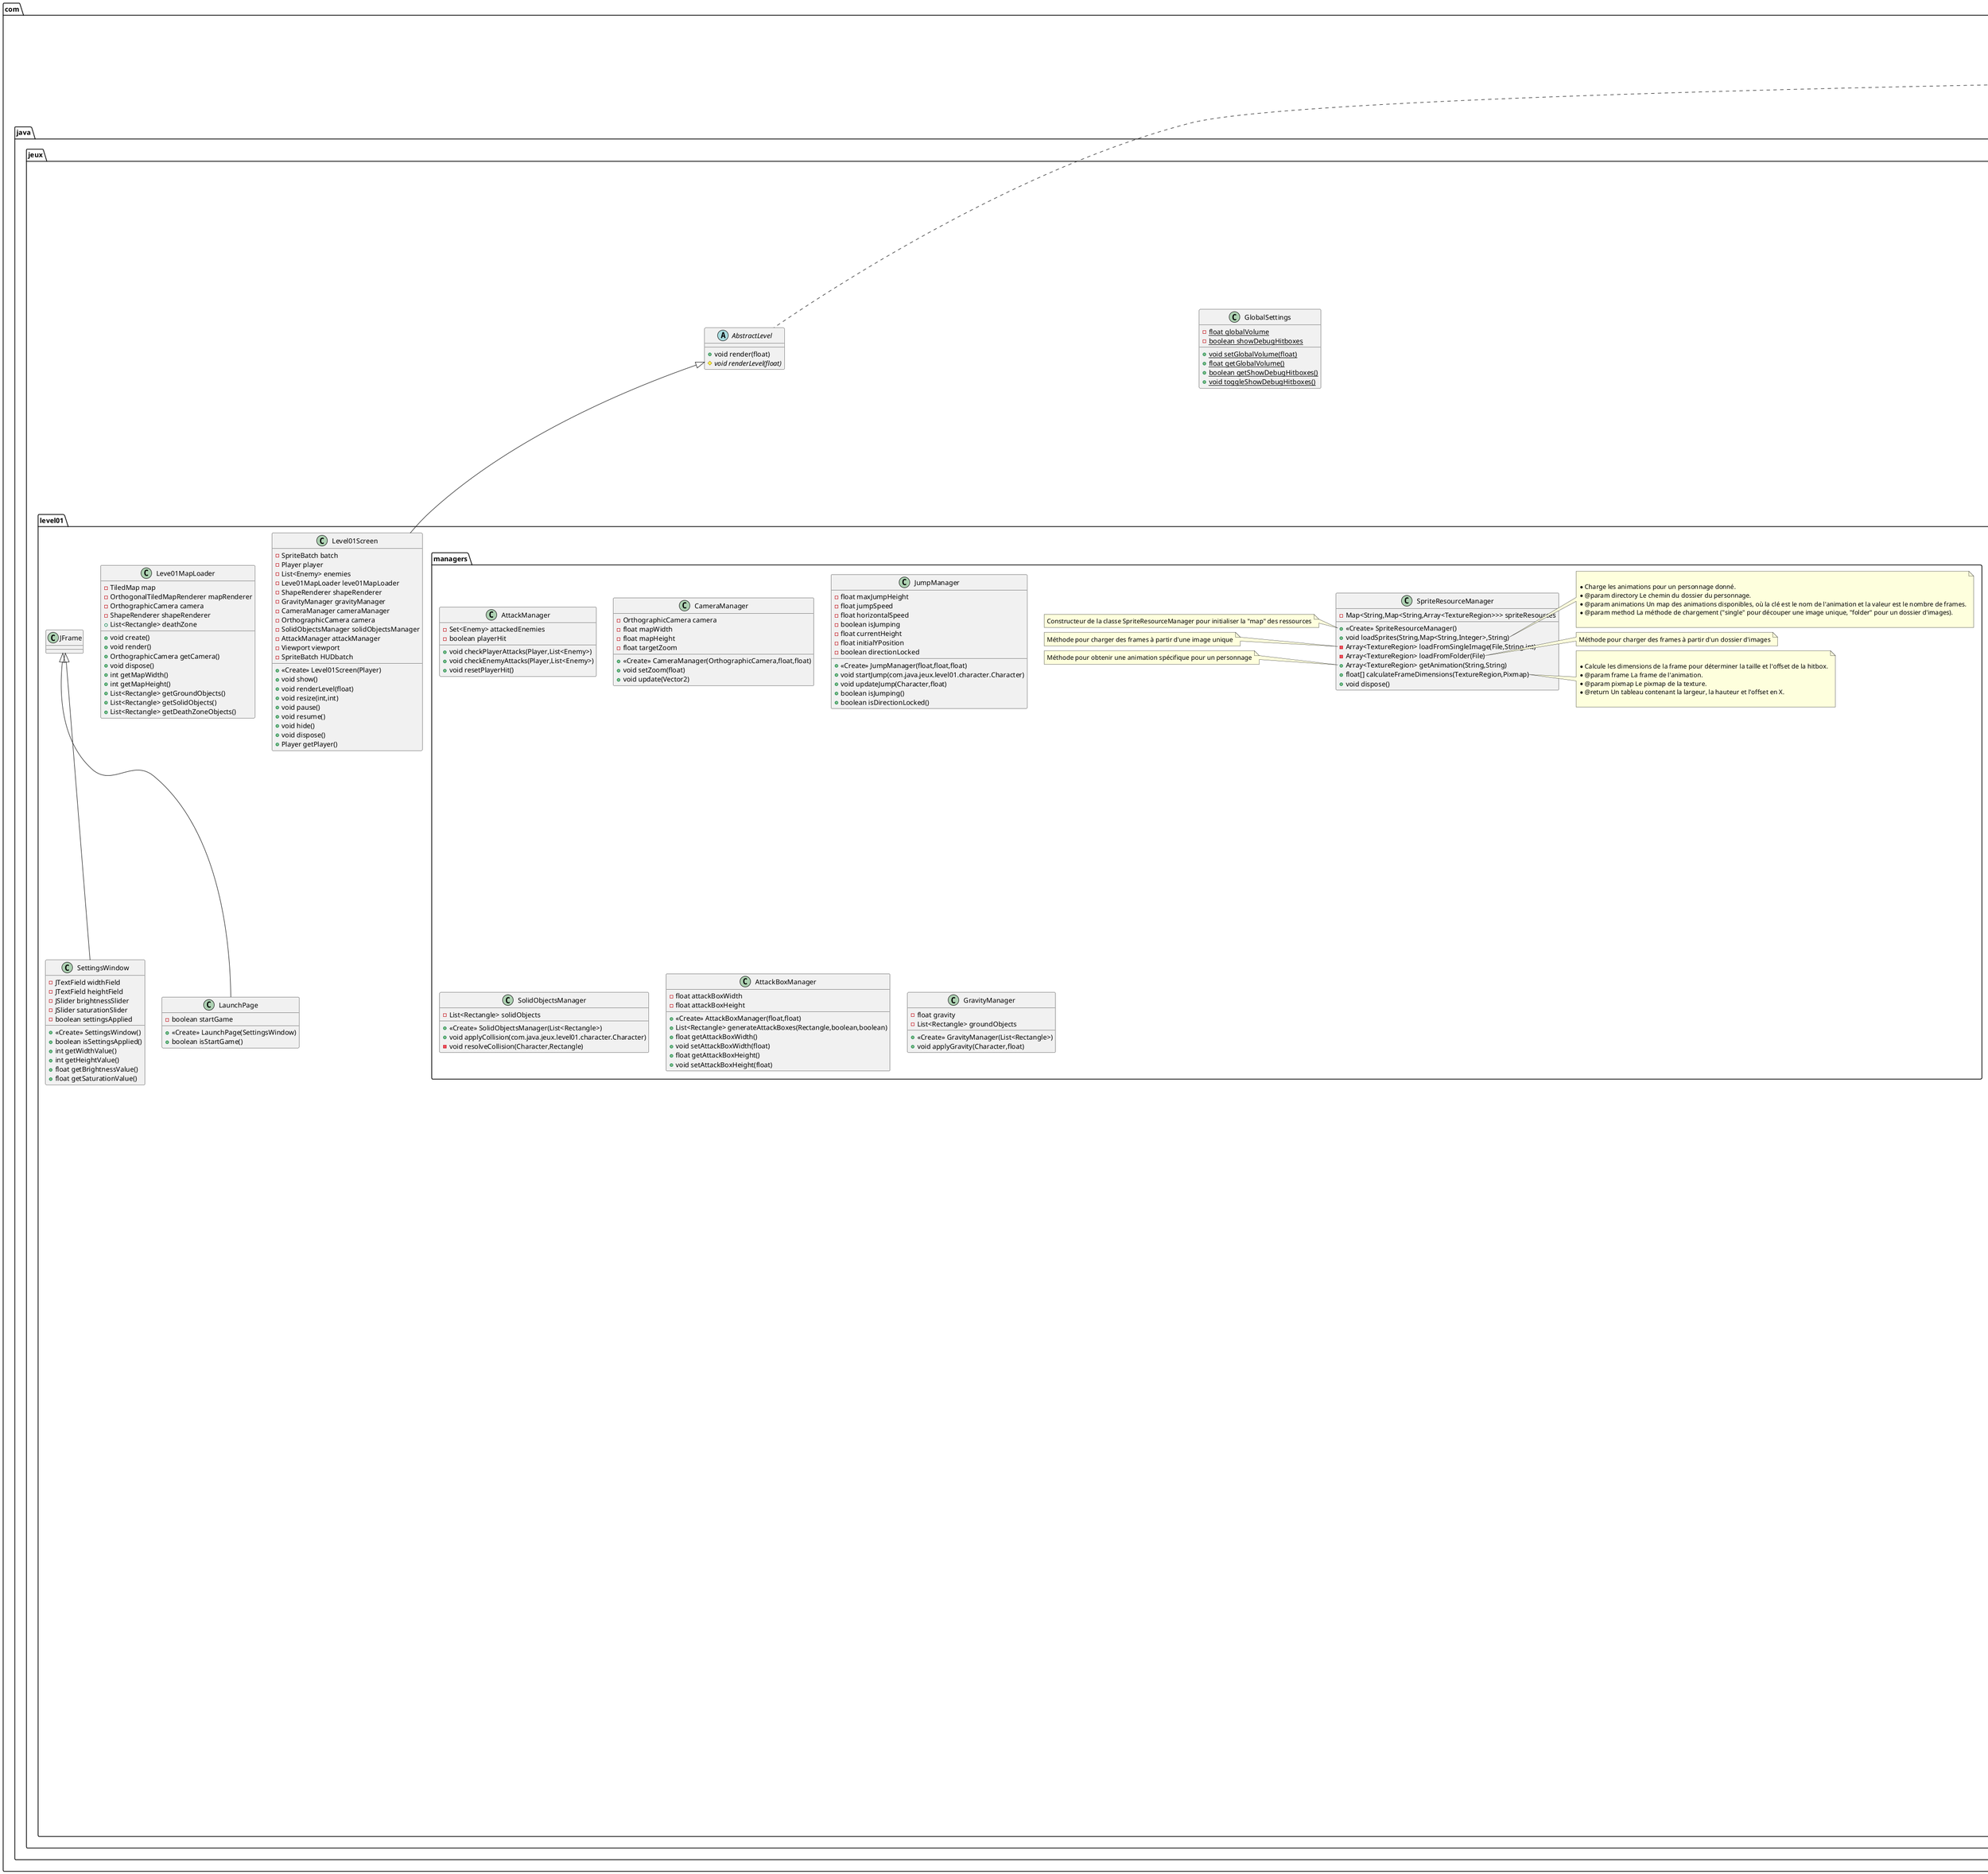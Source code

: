 @startuml
class com.java.jeux.lwjgl3.RoomTest.RoomTestMapLoad {
- TiledMap map
- OrthogonalTiledMapRenderer mapRenderer
- OrthographicCamera camera
- ShapeRenderer shapeRenderer
+ void create()
+ void render()
+ OrthographicCamera getCamera()
+ void dispose()
+ int getMapWidth()
+ int getMapHeight()
+ List<Rectangle> getGroundObjects()
+ List<Rectangle> getBorders(String)
+ List<Rectangle> getSolidObjects()
}


interface com.java.jeux.level01.contracts.CharacterState {
~ Vector2 getPosition()
~ void setPosition(Vector2)
~ float getWidth()
~ float getHeight()
~ Rectangle getHitBox()
~ float getWeightBetweenHitBoxAndSprite()
~ Vector2 getVelocity()
~ void setVelocity(Vector2)
~ boolean isFacingRight()
~ boolean isOnGround()
~ void setOnGround(boolean)
~ boolean isColliding()
~ void setColliding(boolean)
~ boolean isAttacking()
~ boolean hurt()
}

interface com.java.jeux.level01.contracts.DeathCycle {
~ int getMaxHealth()
~ int getHealth()
~ boolean isAlive()
~ boolean isDying()
~ boolean isDead()
~ void setHealth(int)
~ void setMaxHealth(int)
~ int getAttackDamage()
~ void takeDamage(int)
~ void heal(int)
~ void die()
~ void respawn()
~ boolean hurt()
}

class com.java.jeux.lwjgl3.RoomTest.MapsBordersManager {
- List<Rectangle> leftBorders
- List<Rectangle> upBorders
- List<Rectangle> rightBorders
+ <<Create>> MapsBordersManager(List<Rectangle>,List<Rectangle>,List<Rectangle>)
+ void applyBorders(Character)
}


class com.java.jeux.level01.character.Ennemies.Gorgon_3 {
- SpriteResourceManager spriteManager
- Pixmap currentPixmap
+ <<Create>> Gorgon_3(float,float,int,int,Player)
+ void create()
- Pixmap preparePixmap()
+ boolean isFacingRight()
+ void dispose()
+ Rectangle getHitBox()
}


class com.java.jeux.ChateauVania {
- {static} ChateauVania INSTANCE
- {static} Skin uiSkin
- Player player
+ {static} Skin getUiSkin()
+ void create()
+ void startGame()
+ {static} ChateauVania getInstance()
}
note top of com.java.jeux.ChateauVania
 {@link com.badlogic.gdx.ApplicationListener} implementation shared by all platforms. 
end note



abstract class com.java.jeux.level01.character.Character {
# Vector2 position
# Vector2 velocity
# boolean onGround
# boolean facingRight
# float hitboxOffsetX
# float spriteWidth
# float elapsedTime
# boolean isDead
# Sound deathSound
# boolean isAttacking
# boolean isColliding
# int MaxHealth
# {static} int currentHealth
# int AttackDamage
+ <<Create>> Character(float,float,int,int)
+ {abstract}void create()
+ {abstract}void update(float)
+ {abstract}void render(SpriteBatch)
+ {abstract}void dispose()
+ boolean isFacingRight()
+ {abstract}Rectangle getHitBox()
+ float getWidth()
+ float getHeight()
+ Vector2 getPosition()
+ void setPosition(Vector2)
+ Vector2 getVelocity()
+ void setVelocity(Vector2)
+ boolean isOnGround()
+ void setOnGround(boolean)
+ boolean isColliding()
+ void setColliding(boolean)
+ float getWeightBetweenHitBoxAndSprite()
+ int getMaxHealth()
+ int getHealth()
+ void setHealth(int)
+ void setMaxHealth(int)
+ boolean isAlive()
+ void takeDamage(int)
+ void heal(int)
+ void die()
+ void respawn()
+ boolean isDying()
+ boolean isDead()
+ boolean hurt()
+ int getAttackDamage()
+ boolean isAttacking()
}


class com.java.jeux.lwjgl3.RoomTest.Gorgon_3 {
- SpriteResourceManager spriteManager
- Pixmap currentPixmap
+ <<Create>> Gorgon_3(float,float)
+ void create()
- Pixmap preparePixmap()
+ boolean isFacingRight()
+ void dispose()
}


class com.java.jeux.level01.Level01Screen {
- SpriteBatch batch
- Player player
- List<Enemy> enemies
- Leve01MapLoader leve01MapLoader
- ShapeRenderer shapeRenderer
- GravityManager gravityManager
- CameraManager cameraManager
- OrthographicCamera camera
- SolidObjectsManager solidObjectsManager
- AttackManager attackManager
- Viewport viewport
- SpriteBatch HUDbatch
+ <<Create>> Level01Screen(Player)
+ void show()
+ void renderLevel(float)
+ void resize(int,int)
+ void pause()
+ void resume()
+ void hide()
+ void dispose()
+ Player getPlayer()
}


class com.java.jeux.level01.SettingsWindow {
- JTextField widthField
- JTextField heightField
- JSlider brightnessSlider
- JSlider saturationSlider
- boolean settingsApplied
+ <<Create>> SettingsWindow()
+ boolean isSettingsApplied()
+ int getWidthValue()
+ int getHeightValue()
+ float getBrightnessValue()
+ float getSaturationValue()
}


abstract class com.java.jeux.lwjgl3.RoomTest.Ennemies {
# Animation<TextureRegion> idleAnimation
# Animation<TextureRegion> deadAnimation
# Sound deathSound
# boolean isDying
# float deathTimer
# float repopTime
# float preRepopTime
+ <<Create>> Ennemies(float,float)
+ void update(float)
+ void render(SpriteBatch)
+ void die()
+ void respawn()
+ Rectangle getHitBox()
}


class com.java.jeux.lwjgl3.PlayerTest {
- Player player
+ void setUp()
+ void testInitialLives()
+ void testInitialAttackState()
+ void testInitialPosition()
}


abstract class com.java.jeux.level01.character.Enemy {
# Animation<TextureRegion> idleAnimation
# Animation<TextureRegion> deadAnimation
# Animation<TextureRegion> hurtAnimation
# Animation<TextureRegion> walkAnimation
# float deathTimer
# float repopTime
# float preRepopTime
- float hurtElapsedTime
# float detectionRadius
# float moveSpeed
# Player player
+ <<Create>> Enemy(float,float,int,int,Player)
+ void update(float)
+ void render(SpriteBatch)
+ boolean detectPlayer()
+ Player getPlayer()
+ void moveTowardsPlayer(float)
+ Animation<TextureRegion> getIdleAnimation()
+ Animation<TextureRegion> getDeadAnimation()
+ Animation<TextureRegion> getHurtAnimation()
+ Animation<TextureRegion> getWalkAnimation()
+ float getRepopTime()
+ float getDeathTimer()
+ void respawn()
}


class com.java.jeux.lwjgl3.RoomTest.GravityTest {
- float gravity
- List<Rectangle> groundObjects
+ <<Create>> GravityTest(List<Rectangle>)
+ void applyGravity(Character,float)
}


class com.java.jeux.level01.managers.AttackManager {
- Set<Enemy> attackedEnemies
- boolean playerHit
+ void checkPlayerAttacks(Player,List<Enemy>)
+ void checkEnemyAttacks(Player,List<Enemy>)
+ void resetPlayerHit()
}


class com.java.jeux.level01.managers.CameraManager {
- OrthographicCamera camera
- float mapWidth
- float mapHeight
- float targetZoom
+ <<Create>> CameraManager(OrthographicCamera,float,float)
+ void setZoom(float)
+ void update(Vector2)
}


class com.java.jeux.lwjgl3.RoomTest.RoomTestLevel {
- SpriteBatch batch
- Player player
- List<Ennemies> enemies
- RoomTestMapLoad roomTestMapLoad
- ShapeRenderer shapeRenderer
- GravityTest gravityTest
- CameraController cameraController
- OrthographicCamera camera
- MapsBordersManager mapsBordersManager
- SolidObjectsManager solidObjectsManager
+ void create()
+ void render()
- void checkCollision(Ennemies)
+ void dispose()
}


class com.java.jeux.level01.managers.JumpManager {
- float maxJumpHeight
- float jumpSpeed
- float horizontalSpeed
- boolean isJumping
- float currentHeight
- float initialYPosition
- boolean directionLocked
+ <<Create>> JumpManager(float,float,float)
+ void startJump(com.java.jeux.level01.character.Character)
+ void updateJump(Character,float)
+ boolean isJumping()
+ boolean isDirectionLocked()
}


class com.java.jeux.lwjgl3.RoomTest.Gorgon_2 {
- SpriteResourceManager spriteManager
- Pixmap currentPixmap
+ <<Create>> Gorgon_2(float,float)
+ void create()
- Pixmap preparePixmap()
+ boolean isFacingRight()
+ void dispose()
}


class com.java.jeux.level01.managers.SolidObjectsManager {
- List<Rectangle> solidObjects
+ <<Create>> SolidObjectsManager(List<Rectangle>)
+ void applyCollision(com.java.jeux.level01.character.Character)
- void resolveCollision(Character,Rectangle)
}


class com.java.jeux.lwjgl3.RoomTest.SolidObjectsManager {
- List<Rectangle> solidObjects
+ <<Create>> SolidObjectsManager(List<Rectangle>)
+ void applyCollision(Character)
- void resolveCollision(Character,Rectangle)
}


interface com.java.jeux.level01.contracts.PlayerActions {
~ int getLives()
~ void setLives(int)
~ List<Rectangle> getAttackBoxes()
~ Animation<TextureRegion> getCurrentAnimation()
~ void setCurrentAnimation(Animation<TextureRegion>)
~ void startInvincibility()
~ boolean isInvincible()
~ void startKnockBack()
~ boolean isKnockedBack()
}

class com.java.jeux.lwjgl3.RoomTest.Player {
- SpriteBatch batch
- Animation<TextureRegion> idleAnimation
- Animation<TextureRegion> currentAnimation
- float elapsedTime
- float speed
+ boolean facingRight
- SpriteResourceManager spriteManager
- Pixmap currentPixmap
- Jump jump
- String lastDirection
+ <<Create>> Player(float,float)
+ void create()
- Pixmap preparePixmap()
+ void render(SpriteBatch)
+ void update(float)
- void handleMovement(float)
+ boolean isAttacking()
+ float getWidth()
+ float getHeight()
+ boolean isFacingRight()
+ void dispose()
+ Rectangle getHitBox()
+ float getX()
+ float getY()
+ List<Rectangle> getAttackBoxes()
}


class com.java.jeux.level01.LaunchPage {
- boolean startGame
+ <<Create>> LaunchPage(SettingsWindow)
+ boolean isStartGame()
}


class com.java.jeux.GameOverScreen {
- Stage stage
+ <<Create>> GameOverScreen()
+ void show()
+ void render(float)
+ void resize(int,int)
+ void pause()
+ void resume()
+ void hide()
+ void dispose()
}


interface com.java.jeux.level01.contracts.EnemyBehavior {
~ boolean detectPlayer()
~ Player getPlayer()
~ void moveTowardsPlayer(float)
~ Animation<TextureRegion> getIdleAnimation()
~ Animation<TextureRegion> getDeadAnimation()
~ Animation<TextureRegion> getHurtAnimation()
~ Animation<TextureRegion> getWalkAnimation()
~ void respawn()
~ float getRepopTime()
~ float getDeathTimer()
}

class com.java.jeux.lwjgl3.RoomTest.Jump {
- float maxJumpHeight
- float jumpSpeed
- float horizontalSpeed
- boolean isJumping
- float currentHeight
- float initialYPosition
- boolean directionLocked
+ <<Create>> Jump(float,float,float)
+ void startJump(Character)
+ void updateJump(Character,float)
+ boolean isJumping()
+ boolean isDirectionLocked()
}


abstract class com.java.jeux.AbstractLevel {
+ void render(float)
# {abstract}void renderLevel(float)
}

class com.java.jeux.level01.managers.SpriteResourceManager {
- Map<String,Map<String,Array<TextureRegion>>> spriteResources
+ <<Create>> SpriteResourceManager()
+ void loadSprites(String,Map<String,Integer>,String)
- Array<TextureRegion> loadFromSingleImage(File,String,int)
- Array<TextureRegion> loadFromFolder(File)
+ Array<TextureRegion> getAnimation(String,String)
+ float[] calculateFrameDimensions(TextureRegion,Pixmap)
+ void dispose()
}

note left of com.java.jeux.level01.managers.SpriteResourceManager::SpriteResourceManager()
 Constructeur de la classe SpriteResourceManager pour initialiser la "map" des ressources
end note
note right of com.java.jeux.level01.managers.SpriteResourceManager::loadSprites(String,Map<String,Integer>,String)

     * Charge les animations pour un personnage donné.
     * @param directory Le chemin du dossier du personnage.
     * @param animations Un map des animations disponibles, où la clé est le nom de l'animation et la valeur est le nombre de frames.
     * @param method La méthode de chargement ("single" pour découper une image unique, "folder" pour un dossier d'images).
     
end note
note left of com.java.jeux.level01.managers.SpriteResourceManager::loadFromSingleImage(File,String,int)
 Méthode pour charger des frames à partir d'une image unique
end note
note right of com.java.jeux.level01.managers.SpriteResourceManager::loadFromFolder(File)
 Méthode pour charger des frames à partir d'un dossier d'images
end note
note left of com.java.jeux.level01.managers.SpriteResourceManager::getAnimation(String,String)
 Méthode pour obtenir une animation spécifique pour un personnage
end note
note right of com.java.jeux.level01.managers.SpriteResourceManager::calculateFrameDimensions(TextureRegion,Pixmap)

     * Calcule les dimensions de la frame pour déterminer la taille et l'offset de la hitbox.
     * @param frame La frame de l'animation.
     * @param pixmap Le pixmap de la texture.
     * @return Un tableau contenant la largeur, la hauteur et l'offset en X.
     
end note

class com.java.jeux.level01.character.Player {
- SpriteBatch batch
- Animation<TextureRegion> idleAnimation
- Animation<TextureRegion> currentAnimation
- float elapsedTime
- float speed
- SpriteResourceManager spriteManager
- Pixmap currentPixmap
- JumpManager jumpManager
- int lives
- AttackBoxManager attackBoxManager
- boolean isKnockedBack
- float knockBackTime
- float knockBackElapsed
- boolean isInvincible
- float invincibilityTime
- float invincibilityElapsed
- float knockBackSpeed
+ <<Create>> Player(float,float,int,int)
+ void create()
- Pixmap preparePixmap()
+ void update(float)
- void handleMovement(float)
+ void render(SpriteBatch)
+ Rectangle getHitBox()
+ List<Rectangle> getAttackBoxes()
+ Animation<TextureRegion> getCurrentAnimation()
+ void setCurrentAnimation(Animation<TextureRegion>)
+ boolean isDying()
+ void die()
+ void respawn()
+ void dispose()
+ int getLives()
+ void setLives(int)
+ int getCurrentHealth()
+ void takeDamage(int)
+ void startKnockBack()
+ boolean isKnockedBack()
+ void startInvincibility()
+ boolean isInvincible()
- void handleKnockBack(float)
- void handleInvincibility(float)
}


class com.java.jeux.level01.managers.AttackBoxManager {
- float attackBoxWidth
- float attackBoxHeight
+ <<Create>> AttackBoxManager(float,float)
+ List<Rectangle> generateAttackBoxes(Rectangle,boolean,boolean)
+ float getAttackBoxWidth()
+ void setAttackBoxWidth(float)
+ float getAttackBoxHeight()
+ void setAttackBoxHeight(float)
}


class com.java.jeux.SettingsScreen {
- Stage stage
+ <<Create>> SettingsScreen(Runnable)
+ void show()
+ void render(float)
+ void resize(int,int)
+ void pause()
+ void resume()
+ void hide()
+ void dispose()
}


class com.java.jeux.level01.Leve01MapLoader {
- TiledMap map
- OrthogonalTiledMapRenderer mapRenderer
- OrthographicCamera camera
- ShapeRenderer shapeRenderer
+ List<Rectangle> deathZone
+ void create()
+ void render()
+ OrthographicCamera getCamera()
+ void dispose()
+ int getMapWidth()
+ int getMapHeight()
+ List<Rectangle> getGroundObjects()
+ List<Rectangle> getSolidObjects()
+ List<Rectangle> getDeathZoneObjects()
}


class com.java.jeux.lwjgl3.RoomTest.Gorgon_1 {
- SpriteResourceManager spriteManager
- Pixmap currentPixmap
+ <<Create>> Gorgon_1(float,float)
+ void create()
- Pixmap preparePixmap()
+ boolean isFacingRight()
+ void dispose()
}


class com.java.jeux.level01.managers.GravityManager {
- float gravity
- List<Rectangle> groundObjects
+ <<Create>> GravityManager(List<Rectangle>)
+ void applyGravity(Character,float)
}


class com.java.jeux.level01.character.Ennemies.Gorgon_1 {
- SpriteResourceManager spriteManager
- Pixmap currentPixmap
+ <<Create>> Gorgon_1(float,float,int,int,Player)
+ void create()
- Pixmap preparePixmap()
+ boolean isFacingRight()
+ void dispose()
+ Rectangle getHitBox()
}


class com.java.jeux.lwjgl3.Lwjgl3Launcher {
+ {static} void main(String[])
- {static} Lwjgl3Application createApplication()
- {static} Lwjgl3ApplicationConfiguration getDefaultConfiguration()
}

class com.java.jeux.GlobalSettings {
- {static} float globalVolume
- {static} boolean showDebugHitboxes
+ {static} void setGlobalVolume(float)
+ {static} float getGlobalVolume()
+ {static} boolean getShowDebugHitboxes()
+ {static} void toggleShowDebugHitboxes()
}


class com.java.jeux.lwjgl3.StartupHelper {
- {static} String JVM_RESTARTED_ARG
- <<Create>> StartupHelper()
+ {static} boolean startNewJvmIfRequired(boolean)
+ {static} boolean startNewJvmIfRequired()
}
note top of com.java.jeux.lwjgl3.StartupHelper

 * Adds some utilities to ensure that the JVM was started with the
 * {@code -XstartOnFirstThread} argument, which is required on macOS for LWJGL 3
 * to function. Also helps on Windows when users have names with characters from
 * outside the Latin alphabet, a common cause of startup crashes.
 * <br>
 * <a href="https://jvm-gaming.org/t/starting-jvm-on-mac-with-xstartonfirstthread-programmatically/57547">Based on this java-gaming.org post by kappa</a>
 * @author damios
 
end note


note left of com.java.jeux.lwjgl3.StartupHelper::startNewJvmIfRequired(boolean)

     * Starts a new JVM if the application was started on macOS without the
     * {@code -XstartOnFirstThread} argument. This also includes some code for
     * Windows, for the case where the user's home directory includes certain
     * non-Latin-alphabet characters (without this code, most LWJGL3 apps fail
     * immediately for those users). Returns whether a new JVM was started and
     * thus no code should be executed.
     * <p>
     * <u>Usage:</u>
     *
     * <pre><code>
     * public static void main(String... args) {
     * 	if (StartupHelper.startNewJvmIfRequired(true)) return; // This handles macOS support and helps on Windows.
     * 	// after this is the actual main method code
     * }
     * </code></pre>
     *
     * @param redirectOutput
     *            whether the output of the new JVM should be rerouted to the
     *            old JVM, so it can be accessed in the same place; keeps the
     *            old JVM running if enabled
     * @return whether a new JVM was started and thus no code should be executed
     *         in this one
     
end note
note right of com.java.jeux.lwjgl3.StartupHelper::startNewJvmIfRequired()

     * Starts a new JVM if the application was started on macOS without the
     * {@code -XstartOnFirstThread} argument. Returns whether a new JVM was
     * started and thus no code should be executed. Redirects the output of the
     * new JVM to the old one.
     * <p>
     * <u>Usage:</u>
     *
     * <pre>
     * public static void main(String... args) {
     * 	if (StartupHelper.startNewJvmIfRequired()) return; // This handles macOS support and helps on Windows.
     * 	// the actual main method code
     * }
     * </pre>
     *
     * @return whether a new JVM was started and thus no code should be executed
     *         in this one
     
end note

class com.java.jeux.lwjgl3.RoomTest.CameraController {
- OrthographicCamera camera
- float mapWidth
- float mapHeight
- float targetZoom
+ <<Create>> CameraController(OrthographicCamera,float,float)
+ void setZoom(float)
+ void update(Vector2,float,float)
}


abstract class com.java.jeux.lwjgl3.RoomTest.Character {
# Vector2 position
# Vector2 velocity
# boolean onGround
# float elapsedTime
+ boolean isDead
# float hitboxOffsetX
# float spriteWidth
# float spriteHeight
# boolean isColliding
+ <<Create>> Character(float,float)
+ {abstract}void create()
+ {abstract}void update(float)
+ {abstract}void render(SpriteBatch)
+ {abstract}void dispose()
+ {abstract}boolean isFacingRight()
+ {abstract}Rectangle getHitBox()
+ float getWidth()
+ float getHeight()
+ Vector2 getPosition()
+ void setPosition(Vector2)
+ Vector2 getVelocity()
+ boolean isOnGround()
+ void setOnGround(boolean)
+ boolean isDead()
+ boolean isColliding()
+ void setColliding(boolean)
+ float getWeightBetweenHitBoxAndSprite()
}


class com.java.jeux.lwjgl3.RoomTest.SpriteResourceManager {
- Map<String,Map<String,Array<TextureRegion>>> spriteResources
+ <<Create>> SpriteResourceManager()
+ void loadSprites(String,Map<String,Integer>,String)
- Array<TextureRegion> loadFromSingleImage(File,String,int)
- Array<TextureRegion> loadFromFolder(File)
+ Array<TextureRegion> getAnimation(String,String)
+ float[] calculateFrameDimensions(TextureRegion,Pixmap)
+ void dispose()
}

note left of com.java.jeux.lwjgl3.RoomTest.SpriteResourceManager::SpriteResourceManager()
 Constructeur de la classe SpriteResourceManager pour initialiser la "map" des ressources
end note
note right of com.java.jeux.lwjgl3.RoomTest.SpriteResourceManager::loadSprites(String,Map<String,Integer>,String)

     * Charge les animations pour un personnage donné.
     * @param directory Le chemin du dossier du personnage.
     * @param animations Un map des animations disponibles, où la clé est le nom de l'animation et la valeur est le nombre de frames.
     * @param method La méthode de chargement ("single" pour découper une image unique, "folder" pour un dossier d'images).
     
end note
note left of com.java.jeux.lwjgl3.RoomTest.SpriteResourceManager::loadFromSingleImage(File,String,int)
 Méthode pour charger des frames à partir d'une image unique
end note
note right of com.java.jeux.lwjgl3.RoomTest.SpriteResourceManager::loadFromFolder(File)
 Méthode pour charger des frames à partir d'un dossier d'images
end note
note left of com.java.jeux.lwjgl3.RoomTest.SpriteResourceManager::getAnimation(String,String)
 Méthode pour obtenir une animation spécifique pour un personnage
end note
note right of com.java.jeux.lwjgl3.RoomTest.SpriteResourceManager::calculateFrameDimensions(TextureRegion,Pixmap)

     * Calcule les dimensions de la frame pour déterminer la taille et l'offset de la hitbox.
     * @param frame La frame de l'animation.
     * @param pixmap Le pixmap de la texture.
     * @return Un tableau contenant la largeur, la hauteur et l'offset en X.
     
end note

class com.java.jeux.level01.character.Ennemies.Gorgon_2 {
- SpriteResourceManager spriteManager
- Pixmap currentPixmap
+ <<Create>> Gorgon_2(float,float,int,int,Player)
+ void create()
- Pixmap preparePixmap()
+ boolean isFacingRight()
+ void dispose()
+ Rectangle getHitBox()
}


class com.java.jeux.MainMenuScreen {
- Stage stage
+ <<Create>> MainMenuScreen(ChateauVania)
+ void show()
+ void render(float)
+ void resize(int,int)
+ void pause()
+ void resume()
+ void hide()
+ void dispose()
}




com.java.jeux.level01.character.Enemy <|-- com.java.jeux.level01.character.Ennemies.Gorgon_3
com.badlogic.gdx.Game <|-- com.java.jeux.ChateauVania
com.java.jeux.level01.contracts.DeathCycle <|.. com.java.jeux.level01.character.Character
com.java.jeux.level01.contracts.CharacterState <|.. com.java.jeux.level01.character.Character
com.java.jeux.lwjgl3.RoomTest.Ennemies <|-- com.java.jeux.lwjgl3.RoomTest.Gorgon_3
com.java.jeux.AbstractLevel <|-- com.java.jeux.level01.Level01Screen
com.java.jeux.level01.JFrame <|-- com.java.jeux.level01.SettingsWindow
com.java.jeux.lwjgl3.RoomTest.Character <|-- com.java.jeux.lwjgl3.RoomTest.Ennemies
com.java.jeux.level01.contracts.EnemyBehavior <|.. com.java.jeux.level01.character.Enemy
com.java.jeux.level01.character.Character <|-- com.java.jeux.level01.character.Enemy
com.badlogic.gdx.ApplicationAdapter <|-- com.java.jeux.lwjgl3.RoomTest.RoomTestLevel
com.java.jeux.lwjgl3.RoomTest.Ennemies <|-- com.java.jeux.lwjgl3.RoomTest.Gorgon_2
com.java.jeux.lwjgl3.RoomTest.Character <|-- com.java.jeux.lwjgl3.RoomTest.Player
com.java.jeux.level01.JFrame <|-- com.java.jeux.level01.LaunchPage
com.badlogic.gdx.Screen <|.. com.java.jeux.GameOverScreen
com.badlogic.gdx.Screen <|.. com.java.jeux.AbstractLevel
com.java.jeux.level01.contracts.PlayerActions <|.. com.java.jeux.level01.character.Player
com.java.jeux.level01.character.Character <|-- com.java.jeux.level01.character.Player
com.badlogic.gdx.Screen <|.. com.java.jeux.SettingsScreen
com.java.jeux.lwjgl3.RoomTest.Ennemies <|-- com.java.jeux.lwjgl3.RoomTest.Gorgon_1
com.java.jeux.level01.character.Enemy <|-- com.java.jeux.level01.character.Ennemies.Gorgon_1
com.java.jeux.level01.character.Enemy <|-- com.java.jeux.level01.character.Ennemies.Gorgon_2
com.badlogic.gdx.Screen <|.. com.java.jeux.MainMenuScreen
@enduml